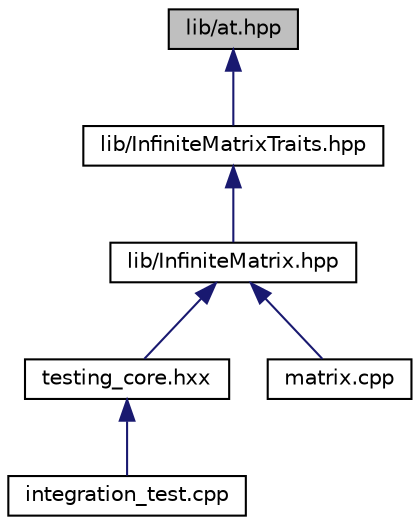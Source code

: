 digraph "lib/at.hpp"
{
  edge [fontname="Helvetica",fontsize="10",labelfontname="Helvetica",labelfontsize="10"];
  node [fontname="Helvetica",fontsize="10",shape=record];
  Node1 [label="lib/at.hpp",height=0.2,width=0.4,color="black", fillcolor="grey75", style="filled", fontcolor="black"];
  Node1 -> Node2 [dir="back",color="midnightblue",fontsize="10",style="solid",fontname="Helvetica"];
  Node2 [label="lib/InfiniteMatrixTraits.hpp",height=0.2,width=0.4,color="black", fillcolor="white", style="filled",URL="$InfiniteMatrixTraits_8hpp.html"];
  Node2 -> Node3 [dir="back",color="midnightblue",fontsize="10",style="solid",fontname="Helvetica"];
  Node3 [label="lib/InfiniteMatrix.hpp",height=0.2,width=0.4,color="black", fillcolor="white", style="filled",URL="$InfiniteMatrix_8hpp.html"];
  Node3 -> Node4 [dir="back",color="midnightblue",fontsize="10",style="solid",fontname="Helvetica"];
  Node4 [label="testing_core.hxx",height=0.2,width=0.4,color="black", fillcolor="white", style="filled",URL="$testing__core_8hxx.html"];
  Node4 -> Node5 [dir="back",color="midnightblue",fontsize="10",style="solid",fontname="Helvetica"];
  Node5 [label="integration_test.cpp",height=0.2,width=0.4,color="black", fillcolor="white", style="filled",URL="$integration__test_8cpp.html"];
  Node3 -> Node6 [dir="back",color="midnightblue",fontsize="10",style="solid",fontname="Helvetica"];
  Node6 [label="matrix.cpp",height=0.2,width=0.4,color="black", fillcolor="white", style="filled",URL="$matrix_8cpp.html"];
}
